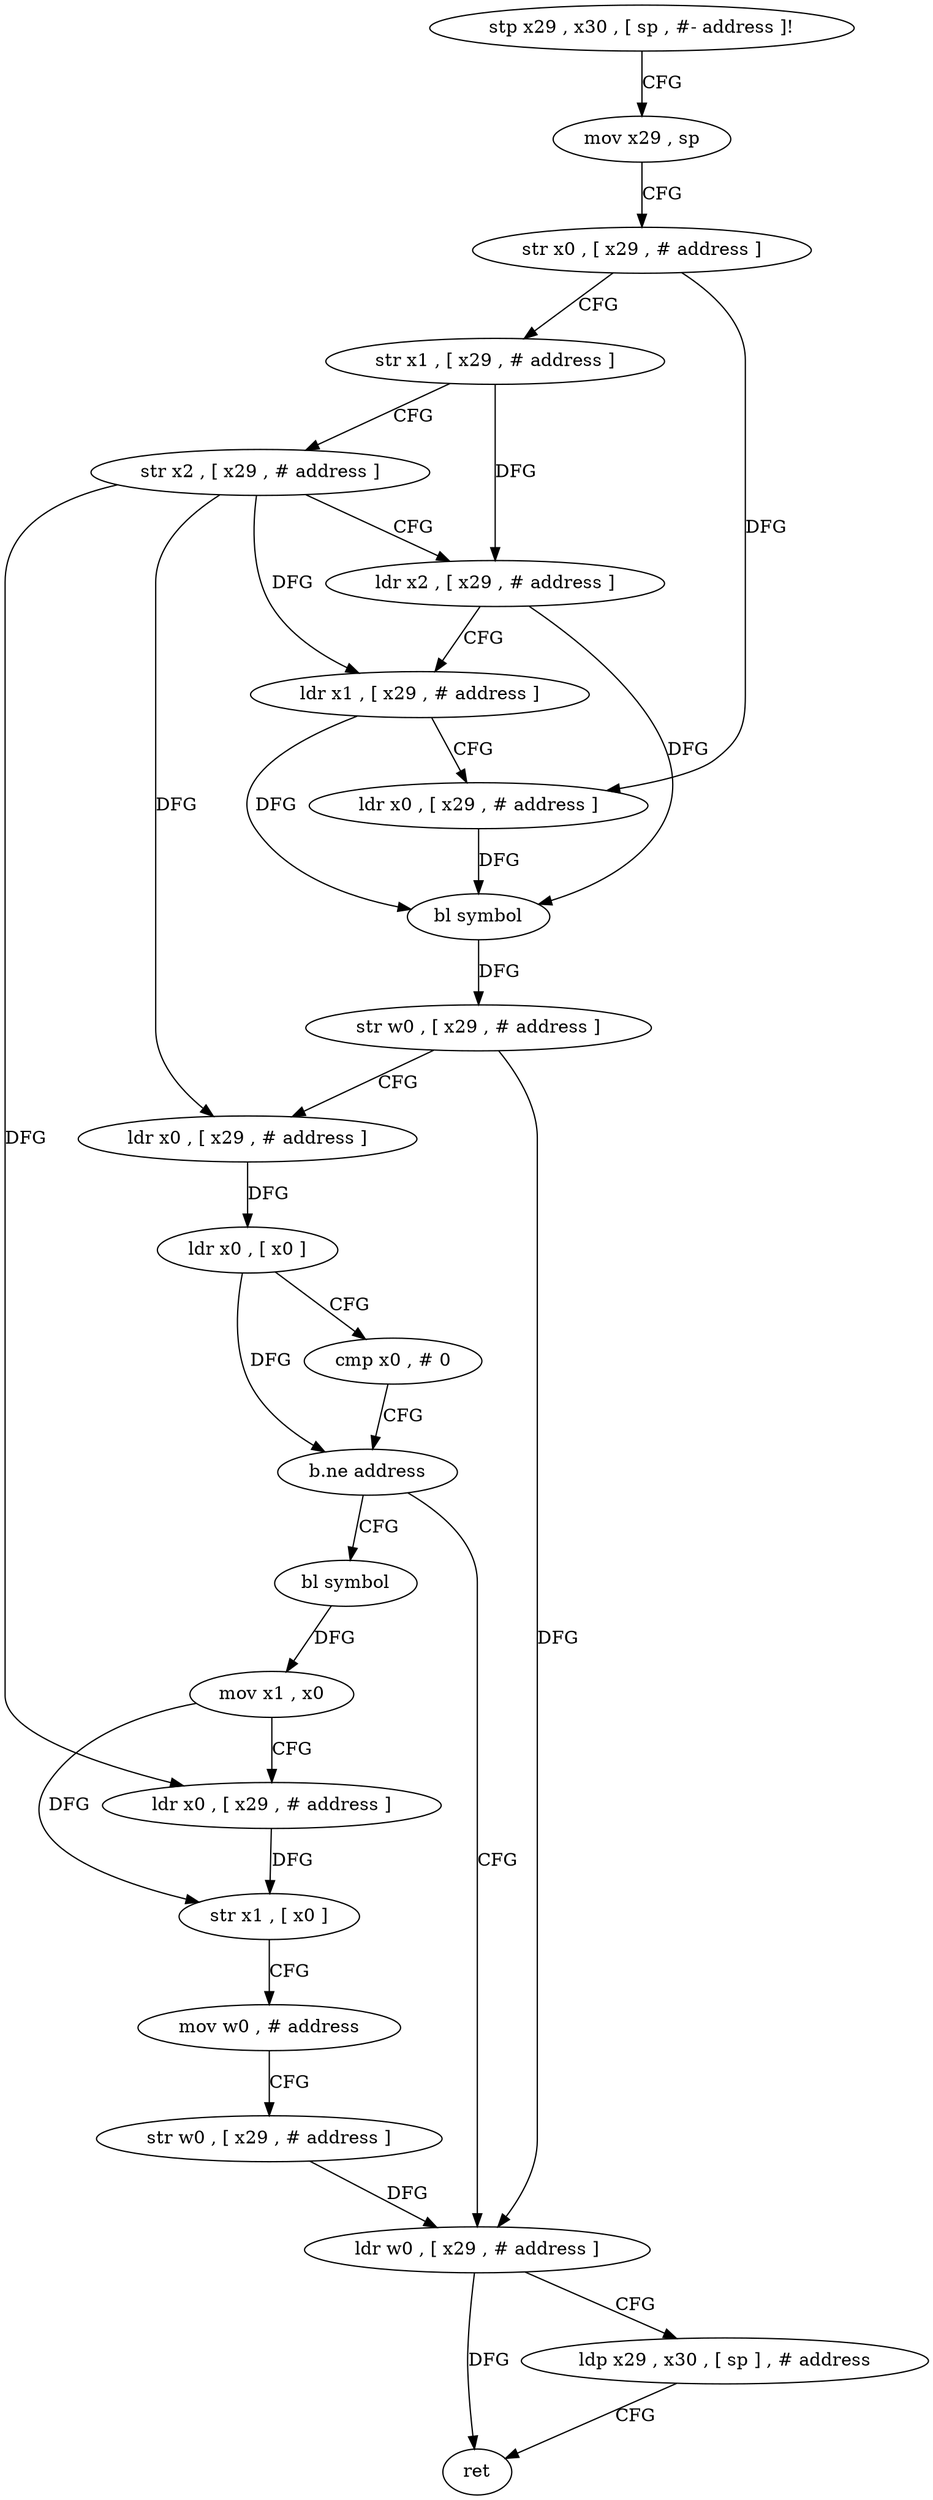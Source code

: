 digraph "func" {
"4325696" [label = "stp x29 , x30 , [ sp , #- address ]!" ]
"4325700" [label = "mov x29 , sp" ]
"4325704" [label = "str x0 , [ x29 , # address ]" ]
"4325708" [label = "str x1 , [ x29 , # address ]" ]
"4325712" [label = "str x2 , [ x29 , # address ]" ]
"4325716" [label = "ldr x2 , [ x29 , # address ]" ]
"4325720" [label = "ldr x1 , [ x29 , # address ]" ]
"4325724" [label = "ldr x0 , [ x29 , # address ]" ]
"4325728" [label = "bl symbol" ]
"4325732" [label = "str w0 , [ x29 , # address ]" ]
"4325736" [label = "ldr x0 , [ x29 , # address ]" ]
"4325740" [label = "ldr x0 , [ x0 ]" ]
"4325744" [label = "cmp x0 , # 0" ]
"4325748" [label = "b.ne address" ]
"4325776" [label = "ldr w0 , [ x29 , # address ]" ]
"4325752" [label = "bl symbol" ]
"4325780" [label = "ldp x29 , x30 , [ sp ] , # address" ]
"4325784" [label = "ret" ]
"4325756" [label = "mov x1 , x0" ]
"4325760" [label = "ldr x0 , [ x29 , # address ]" ]
"4325764" [label = "str x1 , [ x0 ]" ]
"4325768" [label = "mov w0 , # address" ]
"4325772" [label = "str w0 , [ x29 , # address ]" ]
"4325696" -> "4325700" [ label = "CFG" ]
"4325700" -> "4325704" [ label = "CFG" ]
"4325704" -> "4325708" [ label = "CFG" ]
"4325704" -> "4325724" [ label = "DFG" ]
"4325708" -> "4325712" [ label = "CFG" ]
"4325708" -> "4325716" [ label = "DFG" ]
"4325712" -> "4325716" [ label = "CFG" ]
"4325712" -> "4325720" [ label = "DFG" ]
"4325712" -> "4325736" [ label = "DFG" ]
"4325712" -> "4325760" [ label = "DFG" ]
"4325716" -> "4325720" [ label = "CFG" ]
"4325716" -> "4325728" [ label = "DFG" ]
"4325720" -> "4325724" [ label = "CFG" ]
"4325720" -> "4325728" [ label = "DFG" ]
"4325724" -> "4325728" [ label = "DFG" ]
"4325728" -> "4325732" [ label = "DFG" ]
"4325732" -> "4325736" [ label = "CFG" ]
"4325732" -> "4325776" [ label = "DFG" ]
"4325736" -> "4325740" [ label = "DFG" ]
"4325740" -> "4325744" [ label = "CFG" ]
"4325740" -> "4325748" [ label = "DFG" ]
"4325744" -> "4325748" [ label = "CFG" ]
"4325748" -> "4325776" [ label = "CFG" ]
"4325748" -> "4325752" [ label = "CFG" ]
"4325776" -> "4325780" [ label = "CFG" ]
"4325776" -> "4325784" [ label = "DFG" ]
"4325752" -> "4325756" [ label = "DFG" ]
"4325780" -> "4325784" [ label = "CFG" ]
"4325756" -> "4325760" [ label = "CFG" ]
"4325756" -> "4325764" [ label = "DFG" ]
"4325760" -> "4325764" [ label = "DFG" ]
"4325764" -> "4325768" [ label = "CFG" ]
"4325768" -> "4325772" [ label = "CFG" ]
"4325772" -> "4325776" [ label = "DFG" ]
}
